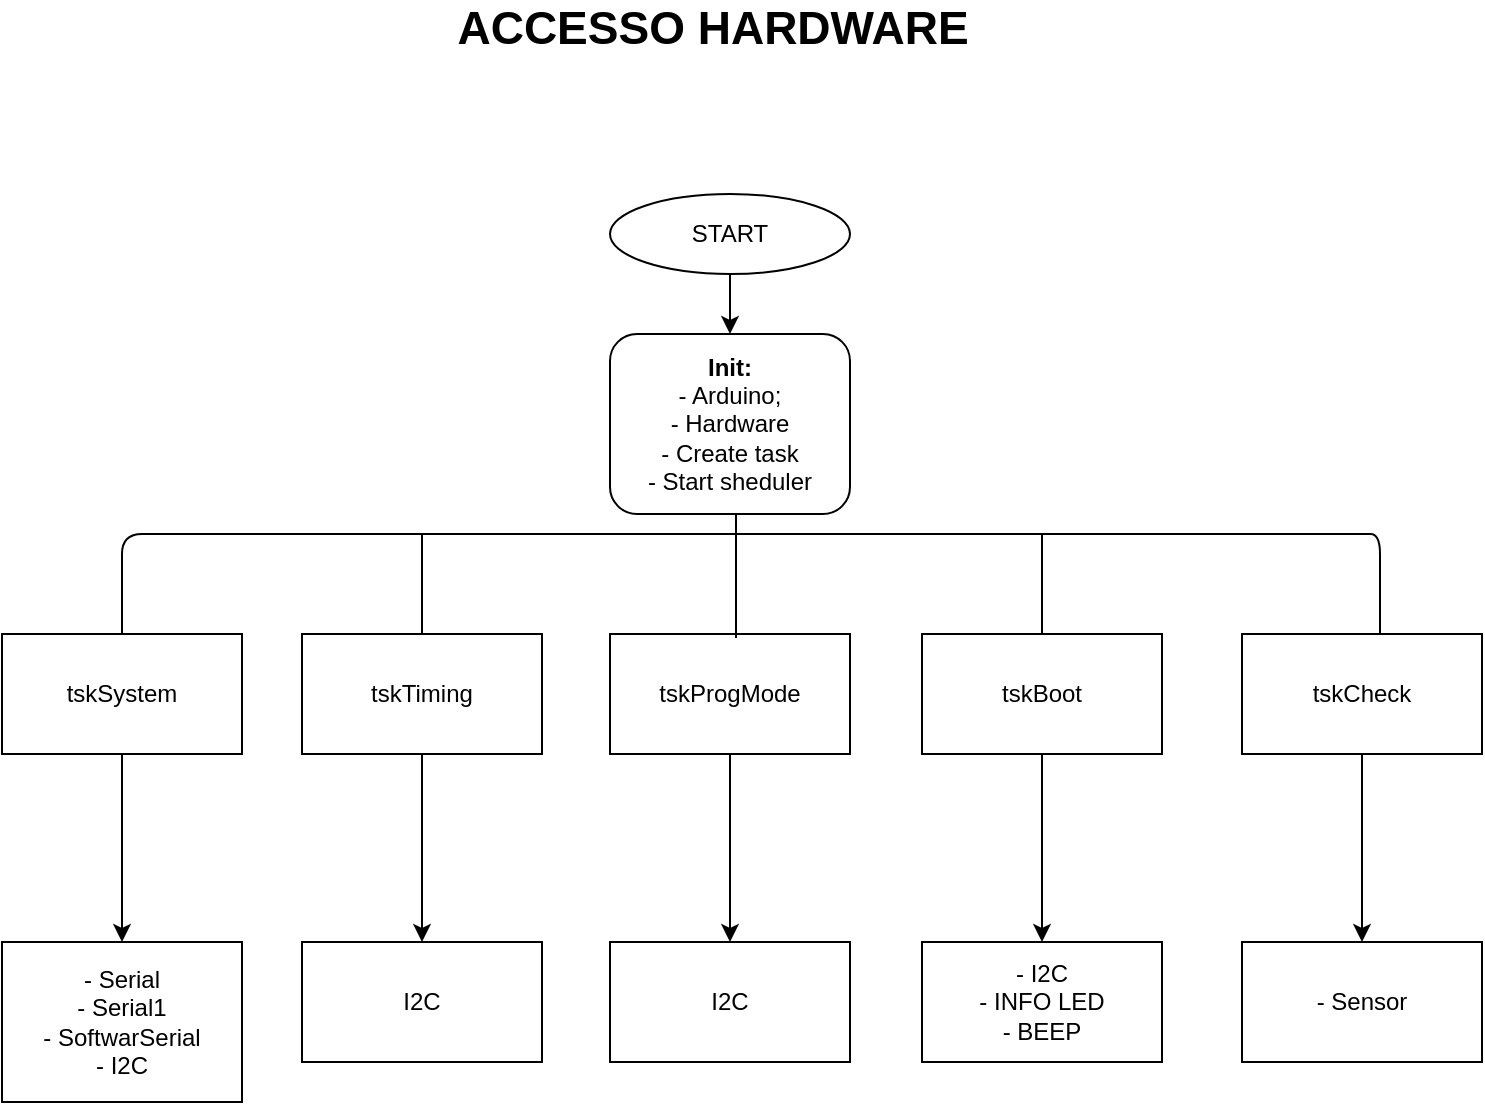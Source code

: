<mxfile version="14.6.6" type="github">
  <diagram id="QRVSyrYdJaLfpbjPRNFf" name="Page-1">
    <mxGraphModel dx="1422" dy="763" grid="1" gridSize="10" guides="1" tooltips="1" connect="1" arrows="1" fold="1" page="1" pageScale="1" pageWidth="827" pageHeight="1169" math="0" shadow="0">
      <root>
        <mxCell id="0" />
        <mxCell id="1" parent="0" />
        <mxCell id="o_wSQnGTKI6QQy6Bvo6D-3" style="edgeStyle=orthogonalEdgeStyle;rounded=0;orthogonalLoop=1;jettySize=auto;html=1;exitX=0.5;exitY=1;exitDx=0;exitDy=0;entryX=0.5;entryY=0;entryDx=0;entryDy=0;" edge="1" parent="1" source="o_wSQnGTKI6QQy6Bvo6D-1" target="o_wSQnGTKI6QQy6Bvo6D-2">
          <mxGeometry relative="1" as="geometry" />
        </mxCell>
        <mxCell id="o_wSQnGTKI6QQy6Bvo6D-1" value="START" style="ellipse;whiteSpace=wrap;html=1;" vertex="1" parent="1">
          <mxGeometry x="354" y="188" width="120" height="40" as="geometry" />
        </mxCell>
        <mxCell id="o_wSQnGTKI6QQy6Bvo6D-2" value="&lt;div align=&quot;center&quot;&gt;&lt;b&gt;Init:&lt;/b&gt;&lt;/div&gt;&lt;div align=&quot;center&quot;&gt;- Arduino;&lt;br&gt;&lt;/div&gt;&lt;div align=&quot;center&quot;&gt;- Hardware&lt;/div&gt;&lt;div align=&quot;center&quot;&gt;- Create task&lt;br&gt;&lt;/div&gt;&lt;div&gt;- Start sheduler&lt;br&gt;&lt;/div&gt;" style="rounded=1;whiteSpace=wrap;html=1;align=center;" vertex="1" parent="1">
          <mxGeometry x="354" y="258" width="120" height="90" as="geometry" />
        </mxCell>
        <mxCell id="o_wSQnGTKI6QQy6Bvo6D-23" style="edgeStyle=orthogonalEdgeStyle;rounded=0;orthogonalLoop=1;jettySize=auto;html=1;exitX=0.5;exitY=1;exitDx=0;exitDy=0;entryX=0.5;entryY=0;entryDx=0;entryDy=0;" edge="1" parent="1" source="o_wSQnGTKI6QQy6Bvo6D-4" target="o_wSQnGTKI6QQy6Bvo6D-18">
          <mxGeometry relative="1" as="geometry" />
        </mxCell>
        <mxCell id="o_wSQnGTKI6QQy6Bvo6D-4" value="tskSystem" style="rounded=0;whiteSpace=wrap;html=1;" vertex="1" parent="1">
          <mxGeometry x="50" y="408" width="120" height="60" as="geometry" />
        </mxCell>
        <mxCell id="o_wSQnGTKI6QQy6Bvo6D-24" style="edgeStyle=orthogonalEdgeStyle;rounded=0;orthogonalLoop=1;jettySize=auto;html=1;exitX=0.5;exitY=1;exitDx=0;exitDy=0;entryX=0.5;entryY=0;entryDx=0;entryDy=0;" edge="1" parent="1" source="o_wSQnGTKI6QQy6Bvo6D-5" target="o_wSQnGTKI6QQy6Bvo6D-19">
          <mxGeometry relative="1" as="geometry" />
        </mxCell>
        <mxCell id="o_wSQnGTKI6QQy6Bvo6D-5" value="tskTiming" style="rounded=0;whiteSpace=wrap;html=1;" vertex="1" parent="1">
          <mxGeometry x="200" y="408" width="120" height="60" as="geometry" />
        </mxCell>
        <mxCell id="o_wSQnGTKI6QQy6Bvo6D-25" style="edgeStyle=orthogonalEdgeStyle;rounded=0;orthogonalLoop=1;jettySize=auto;html=1;exitX=0.5;exitY=1;exitDx=0;exitDy=0;entryX=0.5;entryY=0;entryDx=0;entryDy=0;" edge="1" parent="1" source="o_wSQnGTKI6QQy6Bvo6D-6" target="o_wSQnGTKI6QQy6Bvo6D-20">
          <mxGeometry relative="1" as="geometry" />
        </mxCell>
        <mxCell id="o_wSQnGTKI6QQy6Bvo6D-6" value="tskProgMode" style="rounded=0;whiteSpace=wrap;html=1;" vertex="1" parent="1">
          <mxGeometry x="354" y="408" width="120" height="60" as="geometry" />
        </mxCell>
        <mxCell id="o_wSQnGTKI6QQy6Bvo6D-26" style="edgeStyle=orthogonalEdgeStyle;rounded=0;orthogonalLoop=1;jettySize=auto;html=1;exitX=0.5;exitY=1;exitDx=0;exitDy=0;entryX=0.5;entryY=0;entryDx=0;entryDy=0;" edge="1" parent="1" source="o_wSQnGTKI6QQy6Bvo6D-7" target="o_wSQnGTKI6QQy6Bvo6D-21">
          <mxGeometry relative="1" as="geometry" />
        </mxCell>
        <mxCell id="o_wSQnGTKI6QQy6Bvo6D-7" value="tskBoot" style="rounded=0;whiteSpace=wrap;html=1;" vertex="1" parent="1">
          <mxGeometry x="510" y="408" width="120" height="60" as="geometry" />
        </mxCell>
        <mxCell id="o_wSQnGTKI6QQy6Bvo6D-27" style="edgeStyle=orthogonalEdgeStyle;rounded=0;orthogonalLoop=1;jettySize=auto;html=1;exitX=0.5;exitY=1;exitDx=0;exitDy=0;entryX=0.5;entryY=0;entryDx=0;entryDy=0;" edge="1" parent="1" source="o_wSQnGTKI6QQy6Bvo6D-8" target="o_wSQnGTKI6QQy6Bvo6D-22">
          <mxGeometry relative="1" as="geometry" />
        </mxCell>
        <mxCell id="o_wSQnGTKI6QQy6Bvo6D-8" value="tskCheck" style="rounded=0;whiteSpace=wrap;html=1;" vertex="1" parent="1">
          <mxGeometry x="670" y="408" width="120" height="60" as="geometry" />
        </mxCell>
        <mxCell id="o_wSQnGTKI6QQy6Bvo6D-12" value="" style="endArrow=none;html=1;exitX=0.5;exitY=0;exitDx=0;exitDy=0;entryX=0.575;entryY=0;entryDx=0;entryDy=0;entryPerimeter=0;" edge="1" parent="1" source="o_wSQnGTKI6QQy6Bvo6D-4" target="o_wSQnGTKI6QQy6Bvo6D-8">
          <mxGeometry width="50" height="50" relative="1" as="geometry">
            <mxPoint x="90" y="358" as="sourcePoint" />
            <mxPoint x="420" y="358" as="targetPoint" />
            <Array as="points">
              <mxPoint x="110" y="358" />
              <mxPoint x="260" y="358" />
              <mxPoint x="720" y="358" />
              <mxPoint x="739" y="358" />
            </Array>
          </mxGeometry>
        </mxCell>
        <mxCell id="o_wSQnGTKI6QQy6Bvo6D-13" value="" style="endArrow=none;html=1;" edge="1" parent="1">
          <mxGeometry width="50" height="50" relative="1" as="geometry">
            <mxPoint x="417" y="410" as="sourcePoint" />
            <mxPoint x="417" y="348" as="targetPoint" />
          </mxGeometry>
        </mxCell>
        <mxCell id="o_wSQnGTKI6QQy6Bvo6D-15" value="" style="endArrow=none;html=1;" edge="1" parent="1">
          <mxGeometry width="50" height="50" relative="1" as="geometry">
            <mxPoint x="260" y="408" as="sourcePoint" />
            <mxPoint x="260" y="358" as="targetPoint" />
          </mxGeometry>
        </mxCell>
        <mxCell id="o_wSQnGTKI6QQy6Bvo6D-17" value="" style="endArrow=none;html=1;exitX=0.5;exitY=0;exitDx=0;exitDy=0;" edge="1" parent="1" source="o_wSQnGTKI6QQy6Bvo6D-7">
          <mxGeometry width="50" height="50" relative="1" as="geometry">
            <mxPoint x="540" y="408" as="sourcePoint" />
            <mxPoint x="570" y="358" as="targetPoint" />
          </mxGeometry>
        </mxCell>
        <mxCell id="o_wSQnGTKI6QQy6Bvo6D-18" value="&lt;div&gt;- Serial&lt;/div&gt;&lt;div&gt;- Serial1&lt;/div&gt;&lt;div&gt;- SoftwarSerial&lt;/div&gt;&lt;div&gt;- I2C&lt;br&gt;&lt;/div&gt;" style="rounded=0;whiteSpace=wrap;html=1;" vertex="1" parent="1">
          <mxGeometry x="50" y="562" width="120" height="80" as="geometry" />
        </mxCell>
        <mxCell id="o_wSQnGTKI6QQy6Bvo6D-19" value="I2C" style="rounded=0;whiteSpace=wrap;html=1;" vertex="1" parent="1">
          <mxGeometry x="200" y="562" width="120" height="60" as="geometry" />
        </mxCell>
        <mxCell id="o_wSQnGTKI6QQy6Bvo6D-20" value="I2C" style="rounded=0;whiteSpace=wrap;html=1;" vertex="1" parent="1">
          <mxGeometry x="354" y="562" width="120" height="60" as="geometry" />
        </mxCell>
        <mxCell id="o_wSQnGTKI6QQy6Bvo6D-21" value="&lt;div&gt;- I2C&lt;/div&gt;&lt;div&gt;- INFO LED&lt;/div&gt;&lt;div&gt;- BEEP&lt;br&gt;&lt;/div&gt;" style="rounded=0;whiteSpace=wrap;html=1;" vertex="1" parent="1">
          <mxGeometry x="510" y="562" width="120" height="60" as="geometry" />
        </mxCell>
        <mxCell id="o_wSQnGTKI6QQy6Bvo6D-22" value="- Sensor" style="rounded=0;whiteSpace=wrap;html=1;" vertex="1" parent="1">
          <mxGeometry x="670" y="562" width="120" height="60" as="geometry" />
        </mxCell>
        <mxCell id="o_wSQnGTKI6QQy6Bvo6D-28" value="&lt;font style=&quot;font-size: 23px&quot;&gt;&lt;b&gt;ACCESSO HARDWARE&lt;/b&gt;&lt;/font&gt;" style="text;html=1;align=center;verticalAlign=middle;resizable=0;points=[];autosize=1;strokeColor=none;" vertex="1" parent="1">
          <mxGeometry x="270" y="95" width="270" height="20" as="geometry" />
        </mxCell>
      </root>
    </mxGraphModel>
  </diagram>
</mxfile>
